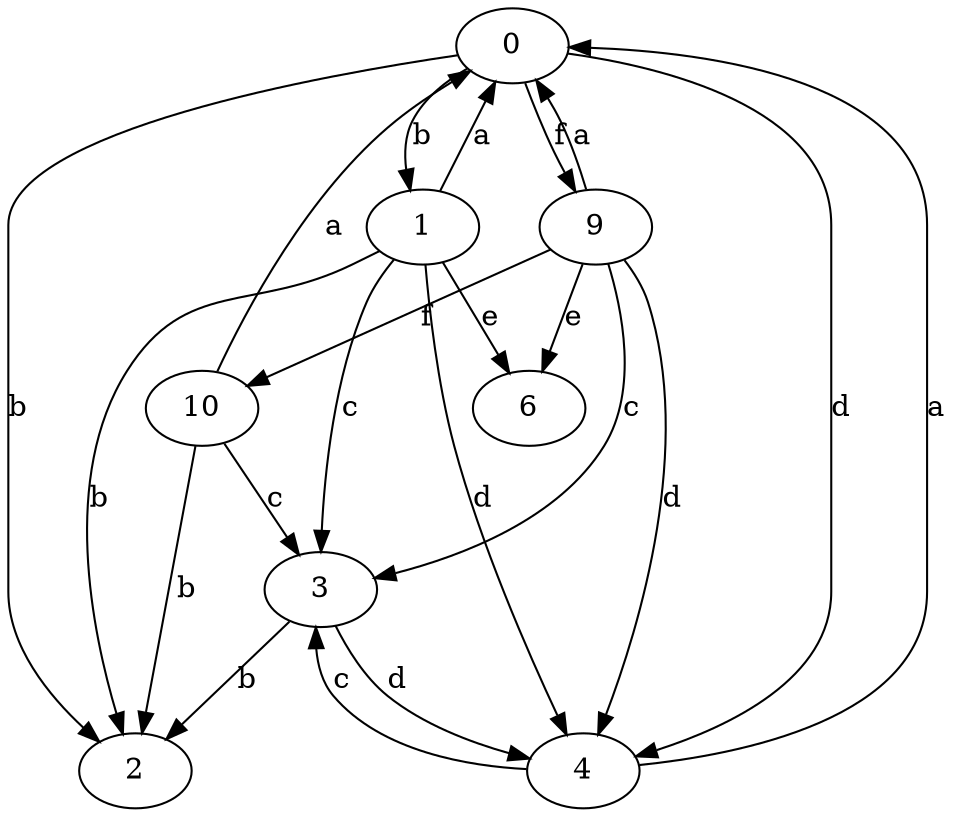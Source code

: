 strict digraph  {
0;
1;
2;
3;
4;
6;
9;
10;
0 -> 1  [label=b];
0 -> 2  [label=b];
0 -> 4  [label=d];
0 -> 9  [label=f];
1 -> 0  [label=a];
1 -> 2  [label=b];
1 -> 3  [label=c];
1 -> 4  [label=d];
1 -> 6  [label=e];
3 -> 2  [label=b];
3 -> 4  [label=d];
4 -> 0  [label=a];
4 -> 3  [label=c];
9 -> 0  [label=a];
9 -> 3  [label=c];
9 -> 4  [label=d];
9 -> 6  [label=e];
9 -> 10  [label=f];
10 -> 0  [label=a];
10 -> 2  [label=b];
10 -> 3  [label=c];
}
